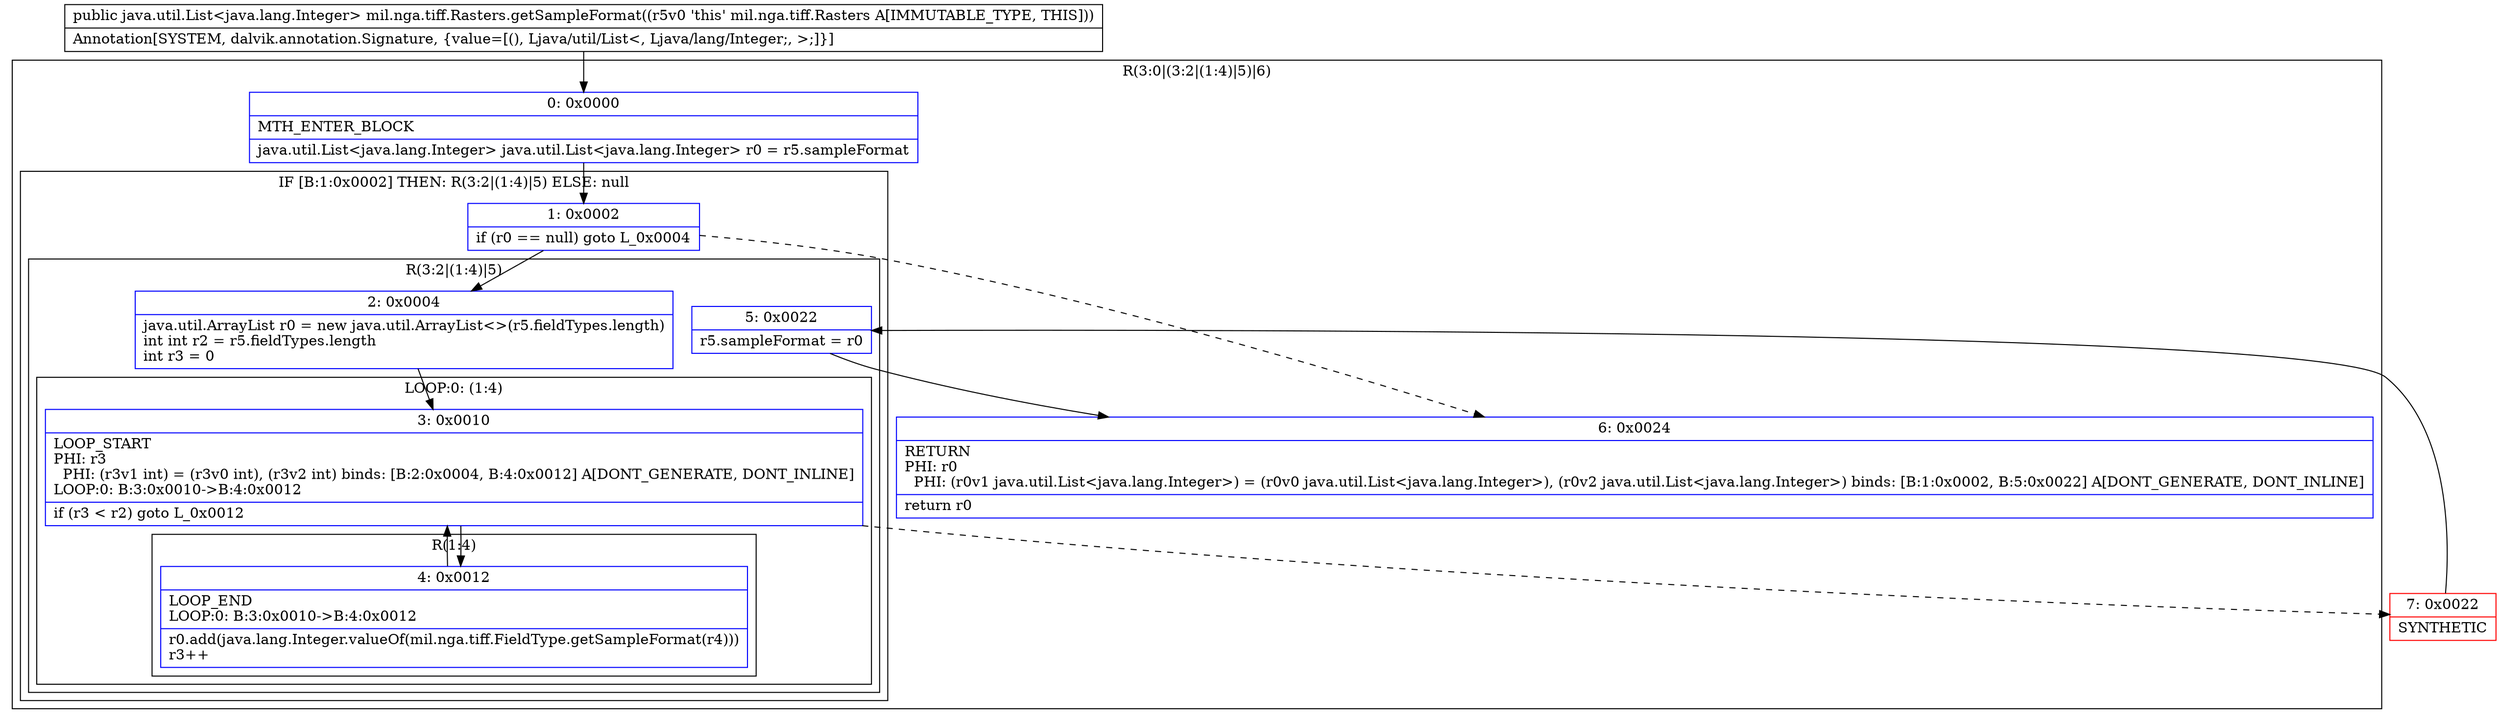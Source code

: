 digraph "CFG formil.nga.tiff.Rasters.getSampleFormat()Ljava\/util\/List;" {
subgraph cluster_Region_677232869 {
label = "R(3:0|(3:2|(1:4)|5)|6)";
node [shape=record,color=blue];
Node_0 [shape=record,label="{0\:\ 0x0000|MTH_ENTER_BLOCK\l|java.util.List\<java.lang.Integer\> java.util.List\<java.lang.Integer\> r0 = r5.sampleFormat\l}"];
subgraph cluster_IfRegion_1466520285 {
label = "IF [B:1:0x0002] THEN: R(3:2|(1:4)|5) ELSE: null";
node [shape=record,color=blue];
Node_1 [shape=record,label="{1\:\ 0x0002|if (r0 == null) goto L_0x0004\l}"];
subgraph cluster_Region_722597136 {
label = "R(3:2|(1:4)|5)";
node [shape=record,color=blue];
Node_2 [shape=record,label="{2\:\ 0x0004|java.util.ArrayList r0 = new java.util.ArrayList\<\>(r5.fieldTypes.length)\lint int r2 = r5.fieldTypes.length\lint r3 = 0\l}"];
subgraph cluster_LoopRegion_1553742878 {
label = "LOOP:0: (1:4)";
node [shape=record,color=blue];
Node_3 [shape=record,label="{3\:\ 0x0010|LOOP_START\lPHI: r3 \l  PHI: (r3v1 int) = (r3v0 int), (r3v2 int) binds: [B:2:0x0004, B:4:0x0012] A[DONT_GENERATE, DONT_INLINE]\lLOOP:0: B:3:0x0010\-\>B:4:0x0012\l|if (r3 \< r2) goto L_0x0012\l}"];
subgraph cluster_Region_475287525 {
label = "R(1:4)";
node [shape=record,color=blue];
Node_4 [shape=record,label="{4\:\ 0x0012|LOOP_END\lLOOP:0: B:3:0x0010\-\>B:4:0x0012\l|r0.add(java.lang.Integer.valueOf(mil.nga.tiff.FieldType.getSampleFormat(r4)))\lr3++\l}"];
}
}
Node_5 [shape=record,label="{5\:\ 0x0022|r5.sampleFormat = r0\l}"];
}
}
Node_6 [shape=record,label="{6\:\ 0x0024|RETURN\lPHI: r0 \l  PHI: (r0v1 java.util.List\<java.lang.Integer\>) = (r0v0 java.util.List\<java.lang.Integer\>), (r0v2 java.util.List\<java.lang.Integer\>) binds: [B:1:0x0002, B:5:0x0022] A[DONT_GENERATE, DONT_INLINE]\l|return r0\l}"];
}
Node_7 [shape=record,color=red,label="{7\:\ 0x0022|SYNTHETIC\l}"];
MethodNode[shape=record,label="{public java.util.List\<java.lang.Integer\> mil.nga.tiff.Rasters.getSampleFormat((r5v0 'this' mil.nga.tiff.Rasters A[IMMUTABLE_TYPE, THIS]))  | Annotation[SYSTEM, dalvik.annotation.Signature, \{value=[(), Ljava\/util\/List\<, Ljava\/lang\/Integer;, \>;]\}]\l}"];
MethodNode -> Node_0;
Node_0 -> Node_1;
Node_1 -> Node_2;
Node_1 -> Node_6[style=dashed];
Node_2 -> Node_3;
Node_3 -> Node_4;
Node_3 -> Node_7[style=dashed];
Node_4 -> Node_3;
Node_5 -> Node_6;
Node_7 -> Node_5;
}

